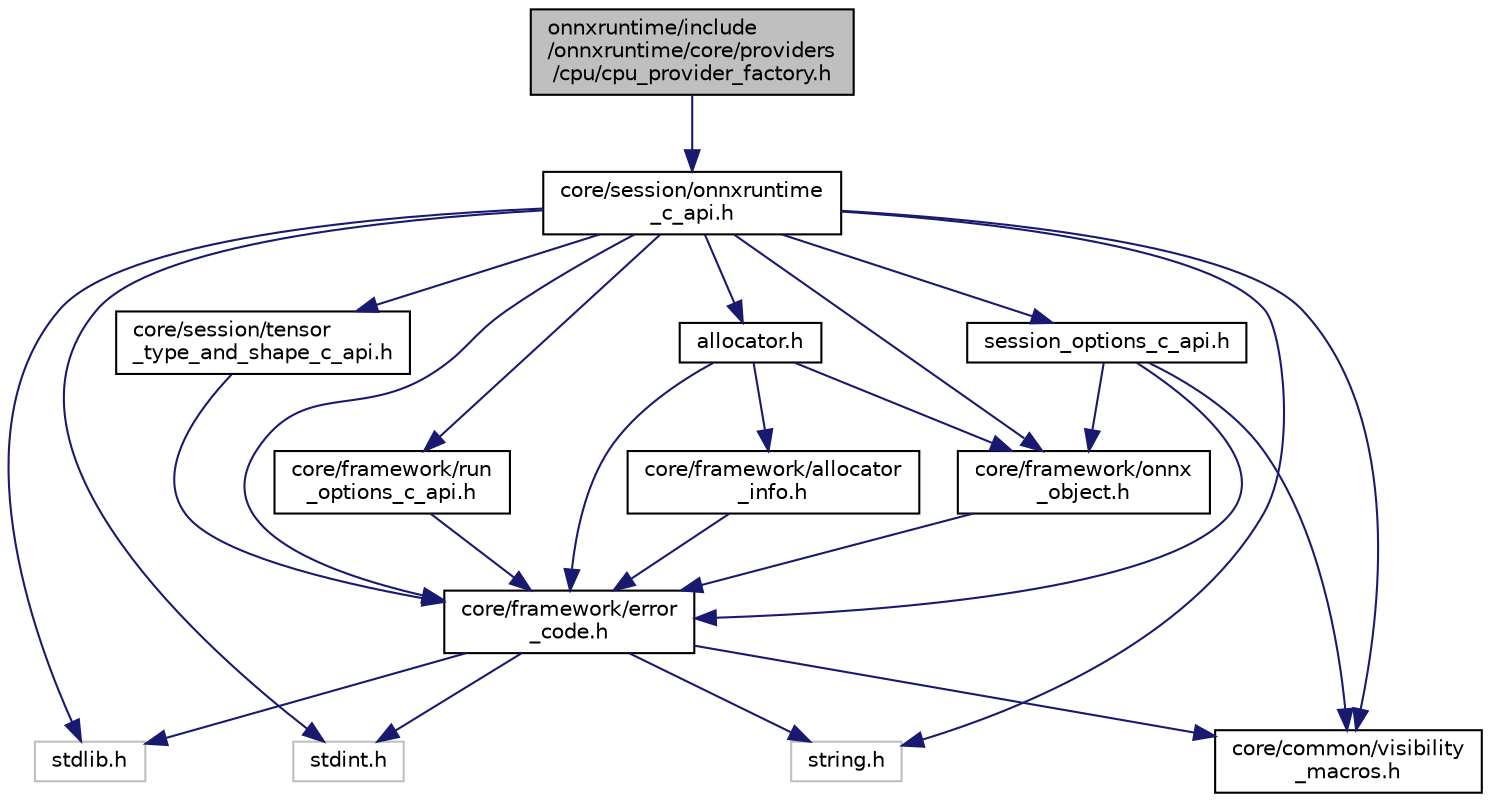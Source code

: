 digraph "onnxruntime/include/onnxruntime/core/providers/cpu/cpu_provider_factory.h"
{
  edge [fontname="Helvetica",fontsize="10",labelfontname="Helvetica",labelfontsize="10"];
  node [fontname="Helvetica",fontsize="10",shape=record];
  Node0 [label="onnxruntime/include\l/onnxruntime/core/providers\l/cpu/cpu_provider_factory.h",height=0.2,width=0.4,color="black", fillcolor="grey75", style="filled", fontcolor="black"];
  Node0 -> Node1 [color="midnightblue",fontsize="10",style="solid"];
  Node1 [label="core/session/onnxruntime\l_c_api.h",height=0.2,width=0.4,color="black", fillcolor="white", style="filled",URL="$onnxruntime__c__api_8h.html"];
  Node1 -> Node2 [color="midnightblue",fontsize="10",style="solid"];
  Node2 [label="stdlib.h",height=0.2,width=0.4,color="grey75", fillcolor="white", style="filled"];
  Node1 -> Node3 [color="midnightblue",fontsize="10",style="solid"];
  Node3 [label="stdint.h",height=0.2,width=0.4,color="grey75", fillcolor="white", style="filled"];
  Node1 -> Node4 [color="midnightblue",fontsize="10",style="solid"];
  Node4 [label="string.h",height=0.2,width=0.4,color="grey75", fillcolor="white", style="filled"];
  Node1 -> Node5 [color="midnightblue",fontsize="10",style="solid"];
  Node5 [label="core/common/visibility\l_macros.h",height=0.2,width=0.4,color="black", fillcolor="white", style="filled",URL="$visibility__macros_8h.html"];
  Node1 -> Node6 [color="midnightblue",fontsize="10",style="solid"];
  Node6 [label="core/framework/error\l_code.h",height=0.2,width=0.4,color="black", fillcolor="white", style="filled",URL="$error__code_8h.html"];
  Node6 -> Node2 [color="midnightblue",fontsize="10",style="solid"];
  Node6 -> Node3 [color="midnightblue",fontsize="10",style="solid"];
  Node6 -> Node4 [color="midnightblue",fontsize="10",style="solid"];
  Node6 -> Node5 [color="midnightblue",fontsize="10",style="solid"];
  Node1 -> Node7 [color="midnightblue",fontsize="10",style="solid"];
  Node7 [label="core/framework/onnx\l_object.h",height=0.2,width=0.4,color="black", fillcolor="white", style="filled",URL="$onnx__object_8h.html"];
  Node7 -> Node6 [color="midnightblue",fontsize="10",style="solid"];
  Node1 -> Node8 [color="midnightblue",fontsize="10",style="solid"];
  Node8 [label="core/framework/run\l_options_c_api.h",height=0.2,width=0.4,color="black", fillcolor="white", style="filled",URL="$run__options__c__api_8h.html"];
  Node8 -> Node6 [color="midnightblue",fontsize="10",style="solid"];
  Node1 -> Node9 [color="midnightblue",fontsize="10",style="solid"];
  Node9 [label="core/session/tensor\l_type_and_shape_c_api.h",height=0.2,width=0.4,color="black", fillcolor="white", style="filled",URL="$tensor__type__and__shape__c__api_8h.html"];
  Node9 -> Node6 [color="midnightblue",fontsize="10",style="solid"];
  Node1 -> Node10 [color="midnightblue",fontsize="10",style="solid"];
  Node10 [label="allocator.h",height=0.2,width=0.4,color="black", fillcolor="white", style="filled",URL="$session_2allocator_8h.html"];
  Node10 -> Node6 [color="midnightblue",fontsize="10",style="solid"];
  Node10 -> Node11 [color="midnightblue",fontsize="10",style="solid"];
  Node11 [label="core/framework/allocator\l_info.h",height=0.2,width=0.4,color="black", fillcolor="white", style="filled",URL="$allocator__info_8h.html"];
  Node11 -> Node6 [color="midnightblue",fontsize="10",style="solid"];
  Node10 -> Node7 [color="midnightblue",fontsize="10",style="solid"];
  Node1 -> Node12 [color="midnightblue",fontsize="10",style="solid"];
  Node12 [label="session_options_c_api.h",height=0.2,width=0.4,color="black", fillcolor="white", style="filled",URL="$session__options__c__api_8h.html"];
  Node12 -> Node5 [color="midnightblue",fontsize="10",style="solid"];
  Node12 -> Node6 [color="midnightblue",fontsize="10",style="solid"];
  Node12 -> Node7 [color="midnightblue",fontsize="10",style="solid"];
}
